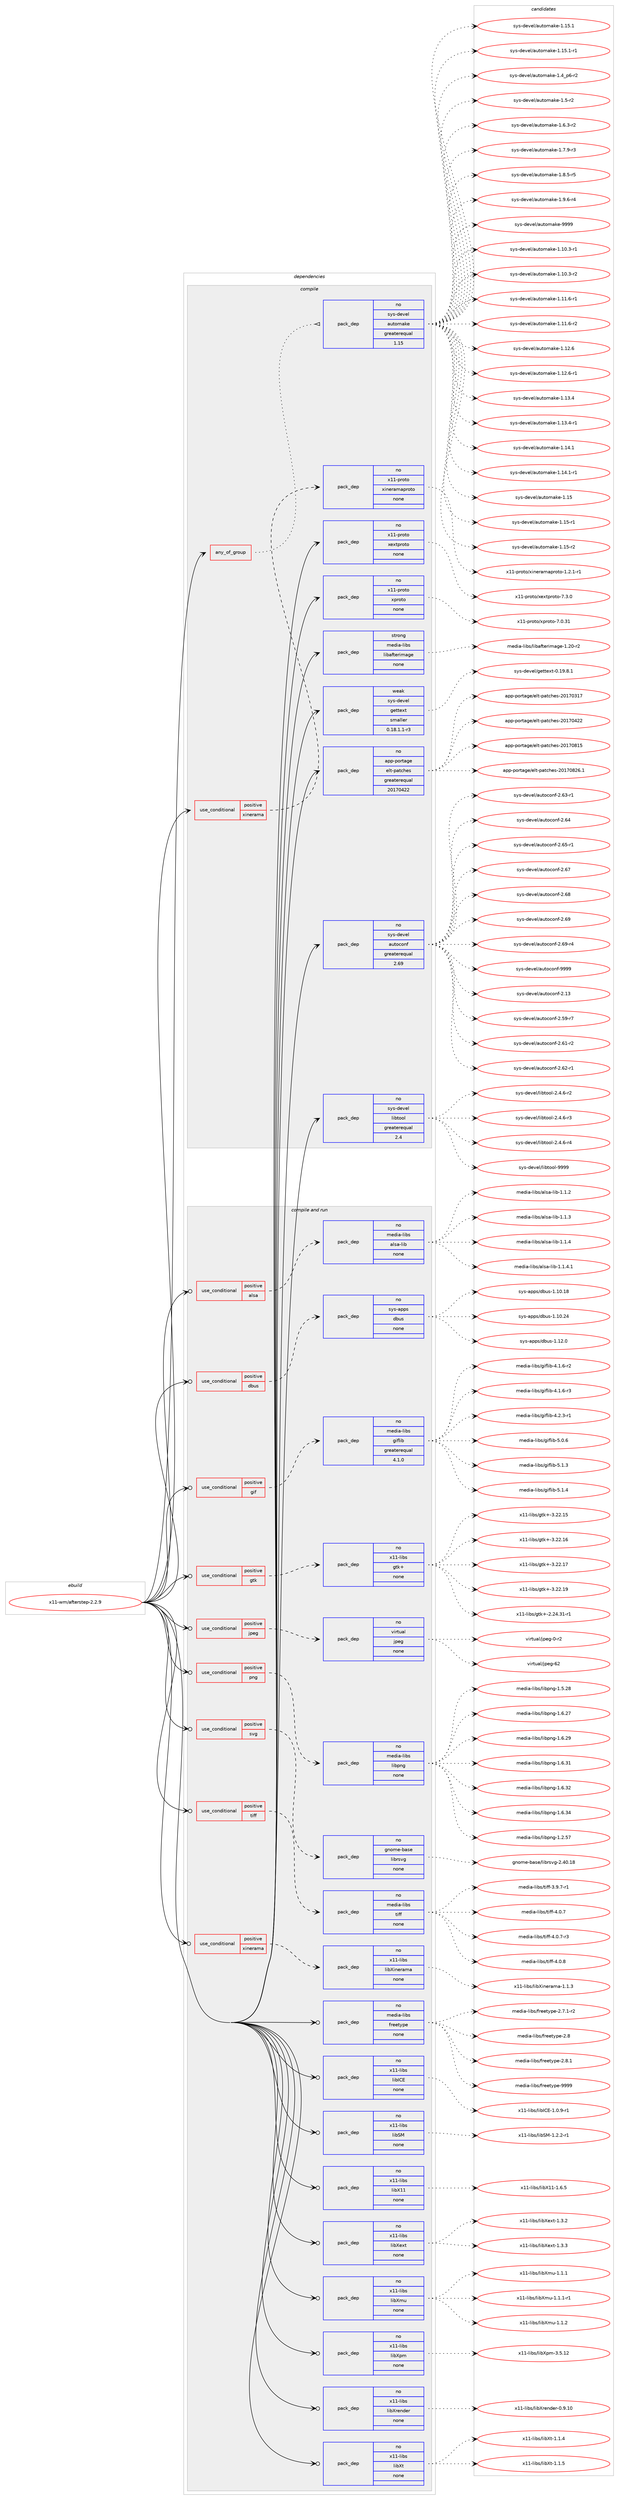 digraph prolog {

# *************
# Graph options
# *************

newrank=true;
concentrate=true;
compound=true;
graph [rankdir=LR,fontname=Helvetica,fontsize=10,ranksep=1.5];#, ranksep=2.5, nodesep=0.2];
edge  [arrowhead=vee];
node  [fontname=Helvetica,fontsize=10];

# **********
# The ebuild
# **********

subgraph cluster_leftcol {
color=gray;
rank=same;
label=<<i>ebuild</i>>;
id [label="x11-wm/afterstep-2.2.9", color=red, width=4, href="../x11-wm/afterstep-2.2.9.svg"];
}

# ****************
# The dependencies
# ****************

subgraph cluster_midcol {
color=gray;
label=<<i>dependencies</i>>;
subgraph cluster_compile {
fillcolor="#eeeeee";
style=filled;
label=<<i>compile</i>>;
subgraph any9754 {
dependency531062 [label=<<TABLE BORDER="0" CELLBORDER="1" CELLSPACING="0" CELLPADDING="4"><TR><TD CELLPADDING="10">any_of_group</TD></TR></TABLE>>, shape=none, color=red];subgraph pack397017 {
dependency531063 [label=<<TABLE BORDER="0" CELLBORDER="1" CELLSPACING="0" CELLPADDING="4" WIDTH="220"><TR><TD ROWSPAN="6" CELLPADDING="30">pack_dep</TD></TR><TR><TD WIDTH="110">no</TD></TR><TR><TD>sys-devel</TD></TR><TR><TD>automake</TD></TR><TR><TD>greaterequal</TD></TR><TR><TD>1.15</TD></TR></TABLE>>, shape=none, color=blue];
}
dependency531062:e -> dependency531063:w [weight=20,style="dotted",arrowhead="oinv"];
}
id:e -> dependency531062:w [weight=20,style="solid",arrowhead="vee"];
subgraph cond123938 {
dependency531064 [label=<<TABLE BORDER="0" CELLBORDER="1" CELLSPACING="0" CELLPADDING="4"><TR><TD ROWSPAN="3" CELLPADDING="10">use_conditional</TD></TR><TR><TD>positive</TD></TR><TR><TD>xinerama</TD></TR></TABLE>>, shape=none, color=red];
subgraph pack397018 {
dependency531065 [label=<<TABLE BORDER="0" CELLBORDER="1" CELLSPACING="0" CELLPADDING="4" WIDTH="220"><TR><TD ROWSPAN="6" CELLPADDING="30">pack_dep</TD></TR><TR><TD WIDTH="110">no</TD></TR><TR><TD>x11-proto</TD></TR><TR><TD>xineramaproto</TD></TR><TR><TD>none</TD></TR><TR><TD></TD></TR></TABLE>>, shape=none, color=blue];
}
dependency531064:e -> dependency531065:w [weight=20,style="dashed",arrowhead="vee"];
}
id:e -> dependency531064:w [weight=20,style="solid",arrowhead="vee"];
subgraph pack397019 {
dependency531066 [label=<<TABLE BORDER="0" CELLBORDER="1" CELLSPACING="0" CELLPADDING="4" WIDTH="220"><TR><TD ROWSPAN="6" CELLPADDING="30">pack_dep</TD></TR><TR><TD WIDTH="110">no</TD></TR><TR><TD>app-portage</TD></TR><TR><TD>elt-patches</TD></TR><TR><TD>greaterequal</TD></TR><TR><TD>20170422</TD></TR></TABLE>>, shape=none, color=blue];
}
id:e -> dependency531066:w [weight=20,style="solid",arrowhead="vee"];
subgraph pack397020 {
dependency531067 [label=<<TABLE BORDER="0" CELLBORDER="1" CELLSPACING="0" CELLPADDING="4" WIDTH="220"><TR><TD ROWSPAN="6" CELLPADDING="30">pack_dep</TD></TR><TR><TD WIDTH="110">no</TD></TR><TR><TD>sys-devel</TD></TR><TR><TD>autoconf</TD></TR><TR><TD>greaterequal</TD></TR><TR><TD>2.69</TD></TR></TABLE>>, shape=none, color=blue];
}
id:e -> dependency531067:w [weight=20,style="solid",arrowhead="vee"];
subgraph pack397021 {
dependency531068 [label=<<TABLE BORDER="0" CELLBORDER="1" CELLSPACING="0" CELLPADDING="4" WIDTH="220"><TR><TD ROWSPAN="6" CELLPADDING="30">pack_dep</TD></TR><TR><TD WIDTH="110">no</TD></TR><TR><TD>sys-devel</TD></TR><TR><TD>libtool</TD></TR><TR><TD>greaterequal</TD></TR><TR><TD>2.4</TD></TR></TABLE>>, shape=none, color=blue];
}
id:e -> dependency531068:w [weight=20,style="solid",arrowhead="vee"];
subgraph pack397022 {
dependency531069 [label=<<TABLE BORDER="0" CELLBORDER="1" CELLSPACING="0" CELLPADDING="4" WIDTH="220"><TR><TD ROWSPAN="6" CELLPADDING="30">pack_dep</TD></TR><TR><TD WIDTH="110">no</TD></TR><TR><TD>x11-proto</TD></TR><TR><TD>xextproto</TD></TR><TR><TD>none</TD></TR><TR><TD></TD></TR></TABLE>>, shape=none, color=blue];
}
id:e -> dependency531069:w [weight=20,style="solid",arrowhead="vee"];
subgraph pack397023 {
dependency531070 [label=<<TABLE BORDER="0" CELLBORDER="1" CELLSPACING="0" CELLPADDING="4" WIDTH="220"><TR><TD ROWSPAN="6" CELLPADDING="30">pack_dep</TD></TR><TR><TD WIDTH="110">no</TD></TR><TR><TD>x11-proto</TD></TR><TR><TD>xproto</TD></TR><TR><TD>none</TD></TR><TR><TD></TD></TR></TABLE>>, shape=none, color=blue];
}
id:e -> dependency531070:w [weight=20,style="solid",arrowhead="vee"];
subgraph pack397024 {
dependency531071 [label=<<TABLE BORDER="0" CELLBORDER="1" CELLSPACING="0" CELLPADDING="4" WIDTH="220"><TR><TD ROWSPAN="6" CELLPADDING="30">pack_dep</TD></TR><TR><TD WIDTH="110">strong</TD></TR><TR><TD>media-libs</TD></TR><TR><TD>libafterimage</TD></TR><TR><TD>none</TD></TR><TR><TD></TD></TR></TABLE>>, shape=none, color=blue];
}
id:e -> dependency531071:w [weight=20,style="solid",arrowhead="vee"];
subgraph pack397025 {
dependency531072 [label=<<TABLE BORDER="0" CELLBORDER="1" CELLSPACING="0" CELLPADDING="4" WIDTH="220"><TR><TD ROWSPAN="6" CELLPADDING="30">pack_dep</TD></TR><TR><TD WIDTH="110">weak</TD></TR><TR><TD>sys-devel</TD></TR><TR><TD>gettext</TD></TR><TR><TD>smaller</TD></TR><TR><TD>0.18.1.1-r3</TD></TR></TABLE>>, shape=none, color=blue];
}
id:e -> dependency531072:w [weight=20,style="solid",arrowhead="vee"];
}
subgraph cluster_compileandrun {
fillcolor="#eeeeee";
style=filled;
label=<<i>compile and run</i>>;
subgraph cond123939 {
dependency531073 [label=<<TABLE BORDER="0" CELLBORDER="1" CELLSPACING="0" CELLPADDING="4"><TR><TD ROWSPAN="3" CELLPADDING="10">use_conditional</TD></TR><TR><TD>positive</TD></TR><TR><TD>alsa</TD></TR></TABLE>>, shape=none, color=red];
subgraph pack397026 {
dependency531074 [label=<<TABLE BORDER="0" CELLBORDER="1" CELLSPACING="0" CELLPADDING="4" WIDTH="220"><TR><TD ROWSPAN="6" CELLPADDING="30">pack_dep</TD></TR><TR><TD WIDTH="110">no</TD></TR><TR><TD>media-libs</TD></TR><TR><TD>alsa-lib</TD></TR><TR><TD>none</TD></TR><TR><TD></TD></TR></TABLE>>, shape=none, color=blue];
}
dependency531073:e -> dependency531074:w [weight=20,style="dashed",arrowhead="vee"];
}
id:e -> dependency531073:w [weight=20,style="solid",arrowhead="odotvee"];
subgraph cond123940 {
dependency531075 [label=<<TABLE BORDER="0" CELLBORDER="1" CELLSPACING="0" CELLPADDING="4"><TR><TD ROWSPAN="3" CELLPADDING="10">use_conditional</TD></TR><TR><TD>positive</TD></TR><TR><TD>dbus</TD></TR></TABLE>>, shape=none, color=red];
subgraph pack397027 {
dependency531076 [label=<<TABLE BORDER="0" CELLBORDER="1" CELLSPACING="0" CELLPADDING="4" WIDTH="220"><TR><TD ROWSPAN="6" CELLPADDING="30">pack_dep</TD></TR><TR><TD WIDTH="110">no</TD></TR><TR><TD>sys-apps</TD></TR><TR><TD>dbus</TD></TR><TR><TD>none</TD></TR><TR><TD></TD></TR></TABLE>>, shape=none, color=blue];
}
dependency531075:e -> dependency531076:w [weight=20,style="dashed",arrowhead="vee"];
}
id:e -> dependency531075:w [weight=20,style="solid",arrowhead="odotvee"];
subgraph cond123941 {
dependency531077 [label=<<TABLE BORDER="0" CELLBORDER="1" CELLSPACING="0" CELLPADDING="4"><TR><TD ROWSPAN="3" CELLPADDING="10">use_conditional</TD></TR><TR><TD>positive</TD></TR><TR><TD>gif</TD></TR></TABLE>>, shape=none, color=red];
subgraph pack397028 {
dependency531078 [label=<<TABLE BORDER="0" CELLBORDER="1" CELLSPACING="0" CELLPADDING="4" WIDTH="220"><TR><TD ROWSPAN="6" CELLPADDING="30">pack_dep</TD></TR><TR><TD WIDTH="110">no</TD></TR><TR><TD>media-libs</TD></TR><TR><TD>giflib</TD></TR><TR><TD>greaterequal</TD></TR><TR><TD>4.1.0</TD></TR></TABLE>>, shape=none, color=blue];
}
dependency531077:e -> dependency531078:w [weight=20,style="dashed",arrowhead="vee"];
}
id:e -> dependency531077:w [weight=20,style="solid",arrowhead="odotvee"];
subgraph cond123942 {
dependency531079 [label=<<TABLE BORDER="0" CELLBORDER="1" CELLSPACING="0" CELLPADDING="4"><TR><TD ROWSPAN="3" CELLPADDING="10">use_conditional</TD></TR><TR><TD>positive</TD></TR><TR><TD>gtk</TD></TR></TABLE>>, shape=none, color=red];
subgraph pack397029 {
dependency531080 [label=<<TABLE BORDER="0" CELLBORDER="1" CELLSPACING="0" CELLPADDING="4" WIDTH="220"><TR><TD ROWSPAN="6" CELLPADDING="30">pack_dep</TD></TR><TR><TD WIDTH="110">no</TD></TR><TR><TD>x11-libs</TD></TR><TR><TD>gtk+</TD></TR><TR><TD>none</TD></TR><TR><TD></TD></TR></TABLE>>, shape=none, color=blue];
}
dependency531079:e -> dependency531080:w [weight=20,style="dashed",arrowhead="vee"];
}
id:e -> dependency531079:w [weight=20,style="solid",arrowhead="odotvee"];
subgraph cond123943 {
dependency531081 [label=<<TABLE BORDER="0" CELLBORDER="1" CELLSPACING="0" CELLPADDING="4"><TR><TD ROWSPAN="3" CELLPADDING="10">use_conditional</TD></TR><TR><TD>positive</TD></TR><TR><TD>jpeg</TD></TR></TABLE>>, shape=none, color=red];
subgraph pack397030 {
dependency531082 [label=<<TABLE BORDER="0" CELLBORDER="1" CELLSPACING="0" CELLPADDING="4" WIDTH="220"><TR><TD ROWSPAN="6" CELLPADDING="30">pack_dep</TD></TR><TR><TD WIDTH="110">no</TD></TR><TR><TD>virtual</TD></TR><TR><TD>jpeg</TD></TR><TR><TD>none</TD></TR><TR><TD></TD></TR></TABLE>>, shape=none, color=blue];
}
dependency531081:e -> dependency531082:w [weight=20,style="dashed",arrowhead="vee"];
}
id:e -> dependency531081:w [weight=20,style="solid",arrowhead="odotvee"];
subgraph cond123944 {
dependency531083 [label=<<TABLE BORDER="0" CELLBORDER="1" CELLSPACING="0" CELLPADDING="4"><TR><TD ROWSPAN="3" CELLPADDING="10">use_conditional</TD></TR><TR><TD>positive</TD></TR><TR><TD>png</TD></TR></TABLE>>, shape=none, color=red];
subgraph pack397031 {
dependency531084 [label=<<TABLE BORDER="0" CELLBORDER="1" CELLSPACING="0" CELLPADDING="4" WIDTH="220"><TR><TD ROWSPAN="6" CELLPADDING="30">pack_dep</TD></TR><TR><TD WIDTH="110">no</TD></TR><TR><TD>media-libs</TD></TR><TR><TD>libpng</TD></TR><TR><TD>none</TD></TR><TR><TD></TD></TR></TABLE>>, shape=none, color=blue];
}
dependency531083:e -> dependency531084:w [weight=20,style="dashed",arrowhead="vee"];
}
id:e -> dependency531083:w [weight=20,style="solid",arrowhead="odotvee"];
subgraph cond123945 {
dependency531085 [label=<<TABLE BORDER="0" CELLBORDER="1" CELLSPACING="0" CELLPADDING="4"><TR><TD ROWSPAN="3" CELLPADDING="10">use_conditional</TD></TR><TR><TD>positive</TD></TR><TR><TD>svg</TD></TR></TABLE>>, shape=none, color=red];
subgraph pack397032 {
dependency531086 [label=<<TABLE BORDER="0" CELLBORDER="1" CELLSPACING="0" CELLPADDING="4" WIDTH="220"><TR><TD ROWSPAN="6" CELLPADDING="30">pack_dep</TD></TR><TR><TD WIDTH="110">no</TD></TR><TR><TD>gnome-base</TD></TR><TR><TD>librsvg</TD></TR><TR><TD>none</TD></TR><TR><TD></TD></TR></TABLE>>, shape=none, color=blue];
}
dependency531085:e -> dependency531086:w [weight=20,style="dashed",arrowhead="vee"];
}
id:e -> dependency531085:w [weight=20,style="solid",arrowhead="odotvee"];
subgraph cond123946 {
dependency531087 [label=<<TABLE BORDER="0" CELLBORDER="1" CELLSPACING="0" CELLPADDING="4"><TR><TD ROWSPAN="3" CELLPADDING="10">use_conditional</TD></TR><TR><TD>positive</TD></TR><TR><TD>tiff</TD></TR></TABLE>>, shape=none, color=red];
subgraph pack397033 {
dependency531088 [label=<<TABLE BORDER="0" CELLBORDER="1" CELLSPACING="0" CELLPADDING="4" WIDTH="220"><TR><TD ROWSPAN="6" CELLPADDING="30">pack_dep</TD></TR><TR><TD WIDTH="110">no</TD></TR><TR><TD>media-libs</TD></TR><TR><TD>tiff</TD></TR><TR><TD>none</TD></TR><TR><TD></TD></TR></TABLE>>, shape=none, color=blue];
}
dependency531087:e -> dependency531088:w [weight=20,style="dashed",arrowhead="vee"];
}
id:e -> dependency531087:w [weight=20,style="solid",arrowhead="odotvee"];
subgraph cond123947 {
dependency531089 [label=<<TABLE BORDER="0" CELLBORDER="1" CELLSPACING="0" CELLPADDING="4"><TR><TD ROWSPAN="3" CELLPADDING="10">use_conditional</TD></TR><TR><TD>positive</TD></TR><TR><TD>xinerama</TD></TR></TABLE>>, shape=none, color=red];
subgraph pack397034 {
dependency531090 [label=<<TABLE BORDER="0" CELLBORDER="1" CELLSPACING="0" CELLPADDING="4" WIDTH="220"><TR><TD ROWSPAN="6" CELLPADDING="30">pack_dep</TD></TR><TR><TD WIDTH="110">no</TD></TR><TR><TD>x11-libs</TD></TR><TR><TD>libXinerama</TD></TR><TR><TD>none</TD></TR><TR><TD></TD></TR></TABLE>>, shape=none, color=blue];
}
dependency531089:e -> dependency531090:w [weight=20,style="dashed",arrowhead="vee"];
}
id:e -> dependency531089:w [weight=20,style="solid",arrowhead="odotvee"];
subgraph pack397035 {
dependency531091 [label=<<TABLE BORDER="0" CELLBORDER="1" CELLSPACING="0" CELLPADDING="4" WIDTH="220"><TR><TD ROWSPAN="6" CELLPADDING="30">pack_dep</TD></TR><TR><TD WIDTH="110">no</TD></TR><TR><TD>media-libs</TD></TR><TR><TD>freetype</TD></TR><TR><TD>none</TD></TR><TR><TD></TD></TR></TABLE>>, shape=none, color=blue];
}
id:e -> dependency531091:w [weight=20,style="solid",arrowhead="odotvee"];
subgraph pack397036 {
dependency531092 [label=<<TABLE BORDER="0" CELLBORDER="1" CELLSPACING="0" CELLPADDING="4" WIDTH="220"><TR><TD ROWSPAN="6" CELLPADDING="30">pack_dep</TD></TR><TR><TD WIDTH="110">no</TD></TR><TR><TD>x11-libs</TD></TR><TR><TD>libICE</TD></TR><TR><TD>none</TD></TR><TR><TD></TD></TR></TABLE>>, shape=none, color=blue];
}
id:e -> dependency531092:w [weight=20,style="solid",arrowhead="odotvee"];
subgraph pack397037 {
dependency531093 [label=<<TABLE BORDER="0" CELLBORDER="1" CELLSPACING="0" CELLPADDING="4" WIDTH="220"><TR><TD ROWSPAN="6" CELLPADDING="30">pack_dep</TD></TR><TR><TD WIDTH="110">no</TD></TR><TR><TD>x11-libs</TD></TR><TR><TD>libSM</TD></TR><TR><TD>none</TD></TR><TR><TD></TD></TR></TABLE>>, shape=none, color=blue];
}
id:e -> dependency531093:w [weight=20,style="solid",arrowhead="odotvee"];
subgraph pack397038 {
dependency531094 [label=<<TABLE BORDER="0" CELLBORDER="1" CELLSPACING="0" CELLPADDING="4" WIDTH="220"><TR><TD ROWSPAN="6" CELLPADDING="30">pack_dep</TD></TR><TR><TD WIDTH="110">no</TD></TR><TR><TD>x11-libs</TD></TR><TR><TD>libX11</TD></TR><TR><TD>none</TD></TR><TR><TD></TD></TR></TABLE>>, shape=none, color=blue];
}
id:e -> dependency531094:w [weight=20,style="solid",arrowhead="odotvee"];
subgraph pack397039 {
dependency531095 [label=<<TABLE BORDER="0" CELLBORDER="1" CELLSPACING="0" CELLPADDING="4" WIDTH="220"><TR><TD ROWSPAN="6" CELLPADDING="30">pack_dep</TD></TR><TR><TD WIDTH="110">no</TD></TR><TR><TD>x11-libs</TD></TR><TR><TD>libXext</TD></TR><TR><TD>none</TD></TR><TR><TD></TD></TR></TABLE>>, shape=none, color=blue];
}
id:e -> dependency531095:w [weight=20,style="solid",arrowhead="odotvee"];
subgraph pack397040 {
dependency531096 [label=<<TABLE BORDER="0" CELLBORDER="1" CELLSPACING="0" CELLPADDING="4" WIDTH="220"><TR><TD ROWSPAN="6" CELLPADDING="30">pack_dep</TD></TR><TR><TD WIDTH="110">no</TD></TR><TR><TD>x11-libs</TD></TR><TR><TD>libXmu</TD></TR><TR><TD>none</TD></TR><TR><TD></TD></TR></TABLE>>, shape=none, color=blue];
}
id:e -> dependency531096:w [weight=20,style="solid",arrowhead="odotvee"];
subgraph pack397041 {
dependency531097 [label=<<TABLE BORDER="0" CELLBORDER="1" CELLSPACING="0" CELLPADDING="4" WIDTH="220"><TR><TD ROWSPAN="6" CELLPADDING="30">pack_dep</TD></TR><TR><TD WIDTH="110">no</TD></TR><TR><TD>x11-libs</TD></TR><TR><TD>libXpm</TD></TR><TR><TD>none</TD></TR><TR><TD></TD></TR></TABLE>>, shape=none, color=blue];
}
id:e -> dependency531097:w [weight=20,style="solid",arrowhead="odotvee"];
subgraph pack397042 {
dependency531098 [label=<<TABLE BORDER="0" CELLBORDER="1" CELLSPACING="0" CELLPADDING="4" WIDTH="220"><TR><TD ROWSPAN="6" CELLPADDING="30">pack_dep</TD></TR><TR><TD WIDTH="110">no</TD></TR><TR><TD>x11-libs</TD></TR><TR><TD>libXrender</TD></TR><TR><TD>none</TD></TR><TR><TD></TD></TR></TABLE>>, shape=none, color=blue];
}
id:e -> dependency531098:w [weight=20,style="solid",arrowhead="odotvee"];
subgraph pack397043 {
dependency531099 [label=<<TABLE BORDER="0" CELLBORDER="1" CELLSPACING="0" CELLPADDING="4" WIDTH="220"><TR><TD ROWSPAN="6" CELLPADDING="30">pack_dep</TD></TR><TR><TD WIDTH="110">no</TD></TR><TR><TD>x11-libs</TD></TR><TR><TD>libXt</TD></TR><TR><TD>none</TD></TR><TR><TD></TD></TR></TABLE>>, shape=none, color=blue];
}
id:e -> dependency531099:w [weight=20,style="solid",arrowhead="odotvee"];
}
subgraph cluster_run {
fillcolor="#eeeeee";
style=filled;
label=<<i>run</i>>;
}
}

# **************
# The candidates
# **************

subgraph cluster_choices {
rank=same;
color=gray;
label=<<i>candidates</i>>;

subgraph choice397017 {
color=black;
nodesep=1;
choice11512111545100101118101108479711711611110997107101454946494846514511449 [label="sys-devel/automake-1.10.3-r1", color=red, width=4,href="../sys-devel/automake-1.10.3-r1.svg"];
choice11512111545100101118101108479711711611110997107101454946494846514511450 [label="sys-devel/automake-1.10.3-r2", color=red, width=4,href="../sys-devel/automake-1.10.3-r2.svg"];
choice11512111545100101118101108479711711611110997107101454946494946544511449 [label="sys-devel/automake-1.11.6-r1", color=red, width=4,href="../sys-devel/automake-1.11.6-r1.svg"];
choice11512111545100101118101108479711711611110997107101454946494946544511450 [label="sys-devel/automake-1.11.6-r2", color=red, width=4,href="../sys-devel/automake-1.11.6-r2.svg"];
choice1151211154510010111810110847971171161111099710710145494649504654 [label="sys-devel/automake-1.12.6", color=red, width=4,href="../sys-devel/automake-1.12.6.svg"];
choice11512111545100101118101108479711711611110997107101454946495046544511449 [label="sys-devel/automake-1.12.6-r1", color=red, width=4,href="../sys-devel/automake-1.12.6-r1.svg"];
choice1151211154510010111810110847971171161111099710710145494649514652 [label="sys-devel/automake-1.13.4", color=red, width=4,href="../sys-devel/automake-1.13.4.svg"];
choice11512111545100101118101108479711711611110997107101454946495146524511449 [label="sys-devel/automake-1.13.4-r1", color=red, width=4,href="../sys-devel/automake-1.13.4-r1.svg"];
choice1151211154510010111810110847971171161111099710710145494649524649 [label="sys-devel/automake-1.14.1", color=red, width=4,href="../sys-devel/automake-1.14.1.svg"];
choice11512111545100101118101108479711711611110997107101454946495246494511449 [label="sys-devel/automake-1.14.1-r1", color=red, width=4,href="../sys-devel/automake-1.14.1-r1.svg"];
choice115121115451001011181011084797117116111109971071014549464953 [label="sys-devel/automake-1.15", color=red, width=4,href="../sys-devel/automake-1.15.svg"];
choice1151211154510010111810110847971171161111099710710145494649534511449 [label="sys-devel/automake-1.15-r1", color=red, width=4,href="../sys-devel/automake-1.15-r1.svg"];
choice1151211154510010111810110847971171161111099710710145494649534511450 [label="sys-devel/automake-1.15-r2", color=red, width=4,href="../sys-devel/automake-1.15-r2.svg"];
choice1151211154510010111810110847971171161111099710710145494649534649 [label="sys-devel/automake-1.15.1", color=red, width=4,href="../sys-devel/automake-1.15.1.svg"];
choice11512111545100101118101108479711711611110997107101454946495346494511449 [label="sys-devel/automake-1.15.1-r1", color=red, width=4,href="../sys-devel/automake-1.15.1-r1.svg"];
choice115121115451001011181011084797117116111109971071014549465295112544511450 [label="sys-devel/automake-1.4_p6-r2", color=red, width=4,href="../sys-devel/automake-1.4_p6-r2.svg"];
choice11512111545100101118101108479711711611110997107101454946534511450 [label="sys-devel/automake-1.5-r2", color=red, width=4,href="../sys-devel/automake-1.5-r2.svg"];
choice115121115451001011181011084797117116111109971071014549465446514511450 [label="sys-devel/automake-1.6.3-r2", color=red, width=4,href="../sys-devel/automake-1.6.3-r2.svg"];
choice115121115451001011181011084797117116111109971071014549465546574511451 [label="sys-devel/automake-1.7.9-r3", color=red, width=4,href="../sys-devel/automake-1.7.9-r3.svg"];
choice115121115451001011181011084797117116111109971071014549465646534511453 [label="sys-devel/automake-1.8.5-r5", color=red, width=4,href="../sys-devel/automake-1.8.5-r5.svg"];
choice115121115451001011181011084797117116111109971071014549465746544511452 [label="sys-devel/automake-1.9.6-r4", color=red, width=4,href="../sys-devel/automake-1.9.6-r4.svg"];
choice115121115451001011181011084797117116111109971071014557575757 [label="sys-devel/automake-9999", color=red, width=4,href="../sys-devel/automake-9999.svg"];
dependency531063:e -> choice11512111545100101118101108479711711611110997107101454946494846514511449:w [style=dotted,weight="100"];
dependency531063:e -> choice11512111545100101118101108479711711611110997107101454946494846514511450:w [style=dotted,weight="100"];
dependency531063:e -> choice11512111545100101118101108479711711611110997107101454946494946544511449:w [style=dotted,weight="100"];
dependency531063:e -> choice11512111545100101118101108479711711611110997107101454946494946544511450:w [style=dotted,weight="100"];
dependency531063:e -> choice1151211154510010111810110847971171161111099710710145494649504654:w [style=dotted,weight="100"];
dependency531063:e -> choice11512111545100101118101108479711711611110997107101454946495046544511449:w [style=dotted,weight="100"];
dependency531063:e -> choice1151211154510010111810110847971171161111099710710145494649514652:w [style=dotted,weight="100"];
dependency531063:e -> choice11512111545100101118101108479711711611110997107101454946495146524511449:w [style=dotted,weight="100"];
dependency531063:e -> choice1151211154510010111810110847971171161111099710710145494649524649:w [style=dotted,weight="100"];
dependency531063:e -> choice11512111545100101118101108479711711611110997107101454946495246494511449:w [style=dotted,weight="100"];
dependency531063:e -> choice115121115451001011181011084797117116111109971071014549464953:w [style=dotted,weight="100"];
dependency531063:e -> choice1151211154510010111810110847971171161111099710710145494649534511449:w [style=dotted,weight="100"];
dependency531063:e -> choice1151211154510010111810110847971171161111099710710145494649534511450:w [style=dotted,weight="100"];
dependency531063:e -> choice1151211154510010111810110847971171161111099710710145494649534649:w [style=dotted,weight="100"];
dependency531063:e -> choice11512111545100101118101108479711711611110997107101454946495346494511449:w [style=dotted,weight="100"];
dependency531063:e -> choice115121115451001011181011084797117116111109971071014549465295112544511450:w [style=dotted,weight="100"];
dependency531063:e -> choice11512111545100101118101108479711711611110997107101454946534511450:w [style=dotted,weight="100"];
dependency531063:e -> choice115121115451001011181011084797117116111109971071014549465446514511450:w [style=dotted,weight="100"];
dependency531063:e -> choice115121115451001011181011084797117116111109971071014549465546574511451:w [style=dotted,weight="100"];
dependency531063:e -> choice115121115451001011181011084797117116111109971071014549465646534511453:w [style=dotted,weight="100"];
dependency531063:e -> choice115121115451001011181011084797117116111109971071014549465746544511452:w [style=dotted,weight="100"];
dependency531063:e -> choice115121115451001011181011084797117116111109971071014557575757:w [style=dotted,weight="100"];
}
subgraph choice397018 {
color=black;
nodesep=1;
choice1204949451121141111161114712010511010111497109971121141111161114549465046494511449 [label="x11-proto/xineramaproto-1.2.1-r1", color=red, width=4,href="../x11-proto/xineramaproto-1.2.1-r1.svg"];
dependency531065:e -> choice1204949451121141111161114712010511010111497109971121141111161114549465046494511449:w [style=dotted,weight="100"];
}
subgraph choice397019 {
color=black;
nodesep=1;
choice97112112451121111141169710310147101108116451129711699104101115455048495548514955 [label="app-portage/elt-patches-20170317", color=red, width=4,href="../app-portage/elt-patches-20170317.svg"];
choice97112112451121111141169710310147101108116451129711699104101115455048495548525050 [label="app-portage/elt-patches-20170422", color=red, width=4,href="../app-portage/elt-patches-20170422.svg"];
choice97112112451121111141169710310147101108116451129711699104101115455048495548564953 [label="app-portage/elt-patches-20170815", color=red, width=4,href="../app-portage/elt-patches-20170815.svg"];
choice971121124511211111411697103101471011081164511297116991041011154550484955485650544649 [label="app-portage/elt-patches-20170826.1", color=red, width=4,href="../app-portage/elt-patches-20170826.1.svg"];
dependency531066:e -> choice97112112451121111141169710310147101108116451129711699104101115455048495548514955:w [style=dotted,weight="100"];
dependency531066:e -> choice97112112451121111141169710310147101108116451129711699104101115455048495548525050:w [style=dotted,weight="100"];
dependency531066:e -> choice97112112451121111141169710310147101108116451129711699104101115455048495548564953:w [style=dotted,weight="100"];
dependency531066:e -> choice971121124511211111411697103101471011081164511297116991041011154550484955485650544649:w [style=dotted,weight="100"];
}
subgraph choice397020 {
color=black;
nodesep=1;
choice115121115451001011181011084797117116111991111101024550464951 [label="sys-devel/autoconf-2.13", color=red, width=4,href="../sys-devel/autoconf-2.13.svg"];
choice1151211154510010111810110847971171161119911111010245504653574511455 [label="sys-devel/autoconf-2.59-r7", color=red, width=4,href="../sys-devel/autoconf-2.59-r7.svg"];
choice1151211154510010111810110847971171161119911111010245504654494511450 [label="sys-devel/autoconf-2.61-r2", color=red, width=4,href="../sys-devel/autoconf-2.61-r2.svg"];
choice1151211154510010111810110847971171161119911111010245504654504511449 [label="sys-devel/autoconf-2.62-r1", color=red, width=4,href="../sys-devel/autoconf-2.62-r1.svg"];
choice1151211154510010111810110847971171161119911111010245504654514511449 [label="sys-devel/autoconf-2.63-r1", color=red, width=4,href="../sys-devel/autoconf-2.63-r1.svg"];
choice115121115451001011181011084797117116111991111101024550465452 [label="sys-devel/autoconf-2.64", color=red, width=4,href="../sys-devel/autoconf-2.64.svg"];
choice1151211154510010111810110847971171161119911111010245504654534511449 [label="sys-devel/autoconf-2.65-r1", color=red, width=4,href="../sys-devel/autoconf-2.65-r1.svg"];
choice115121115451001011181011084797117116111991111101024550465455 [label="sys-devel/autoconf-2.67", color=red, width=4,href="../sys-devel/autoconf-2.67.svg"];
choice115121115451001011181011084797117116111991111101024550465456 [label="sys-devel/autoconf-2.68", color=red, width=4,href="../sys-devel/autoconf-2.68.svg"];
choice115121115451001011181011084797117116111991111101024550465457 [label="sys-devel/autoconf-2.69", color=red, width=4,href="../sys-devel/autoconf-2.69.svg"];
choice1151211154510010111810110847971171161119911111010245504654574511452 [label="sys-devel/autoconf-2.69-r4", color=red, width=4,href="../sys-devel/autoconf-2.69-r4.svg"];
choice115121115451001011181011084797117116111991111101024557575757 [label="sys-devel/autoconf-9999", color=red, width=4,href="../sys-devel/autoconf-9999.svg"];
dependency531067:e -> choice115121115451001011181011084797117116111991111101024550464951:w [style=dotted,weight="100"];
dependency531067:e -> choice1151211154510010111810110847971171161119911111010245504653574511455:w [style=dotted,weight="100"];
dependency531067:e -> choice1151211154510010111810110847971171161119911111010245504654494511450:w [style=dotted,weight="100"];
dependency531067:e -> choice1151211154510010111810110847971171161119911111010245504654504511449:w [style=dotted,weight="100"];
dependency531067:e -> choice1151211154510010111810110847971171161119911111010245504654514511449:w [style=dotted,weight="100"];
dependency531067:e -> choice115121115451001011181011084797117116111991111101024550465452:w [style=dotted,weight="100"];
dependency531067:e -> choice1151211154510010111810110847971171161119911111010245504654534511449:w [style=dotted,weight="100"];
dependency531067:e -> choice115121115451001011181011084797117116111991111101024550465455:w [style=dotted,weight="100"];
dependency531067:e -> choice115121115451001011181011084797117116111991111101024550465456:w [style=dotted,weight="100"];
dependency531067:e -> choice115121115451001011181011084797117116111991111101024550465457:w [style=dotted,weight="100"];
dependency531067:e -> choice1151211154510010111810110847971171161119911111010245504654574511452:w [style=dotted,weight="100"];
dependency531067:e -> choice115121115451001011181011084797117116111991111101024557575757:w [style=dotted,weight="100"];
}
subgraph choice397021 {
color=black;
nodesep=1;
choice1151211154510010111810110847108105981161111111084550465246544511450 [label="sys-devel/libtool-2.4.6-r2", color=red, width=4,href="../sys-devel/libtool-2.4.6-r2.svg"];
choice1151211154510010111810110847108105981161111111084550465246544511451 [label="sys-devel/libtool-2.4.6-r3", color=red, width=4,href="../sys-devel/libtool-2.4.6-r3.svg"];
choice1151211154510010111810110847108105981161111111084550465246544511452 [label="sys-devel/libtool-2.4.6-r4", color=red, width=4,href="../sys-devel/libtool-2.4.6-r4.svg"];
choice1151211154510010111810110847108105981161111111084557575757 [label="sys-devel/libtool-9999", color=red, width=4,href="../sys-devel/libtool-9999.svg"];
dependency531068:e -> choice1151211154510010111810110847108105981161111111084550465246544511450:w [style=dotted,weight="100"];
dependency531068:e -> choice1151211154510010111810110847108105981161111111084550465246544511451:w [style=dotted,weight="100"];
dependency531068:e -> choice1151211154510010111810110847108105981161111111084550465246544511452:w [style=dotted,weight="100"];
dependency531068:e -> choice1151211154510010111810110847108105981161111111084557575757:w [style=dotted,weight="100"];
}
subgraph choice397022 {
color=black;
nodesep=1;
choice12049494511211411111611147120101120116112114111116111455546514648 [label="x11-proto/xextproto-7.3.0", color=red, width=4,href="../x11-proto/xextproto-7.3.0.svg"];
dependency531069:e -> choice12049494511211411111611147120101120116112114111116111455546514648:w [style=dotted,weight="100"];
}
subgraph choice397023 {
color=black;
nodesep=1;
choice1204949451121141111161114712011211411111611145554648465149 [label="x11-proto/xproto-7.0.31", color=red, width=4,href="../x11-proto/xproto-7.0.31.svg"];
dependency531070:e -> choice1204949451121141111161114712011211411111611145554648465149:w [style=dotted,weight="100"];
}
subgraph choice397024 {
color=black;
nodesep=1;
choice1091011001059745108105981154710810598971021161011141051099710310145494650484511450 [label="media-libs/libafterimage-1.20-r2", color=red, width=4,href="../media-libs/libafterimage-1.20-r2.svg"];
dependency531071:e -> choice1091011001059745108105981154710810598971021161011141051099710310145494650484511450:w [style=dotted,weight="100"];
}
subgraph choice397025 {
color=black;
nodesep=1;
choice1151211154510010111810110847103101116116101120116454846495746564649 [label="sys-devel/gettext-0.19.8.1", color=red, width=4,href="../sys-devel/gettext-0.19.8.1.svg"];
dependency531072:e -> choice1151211154510010111810110847103101116116101120116454846495746564649:w [style=dotted,weight="100"];
}
subgraph choice397026 {
color=black;
nodesep=1;
choice1091011001059745108105981154797108115974510810598454946494650 [label="media-libs/alsa-lib-1.1.2", color=red, width=4,href="../media-libs/alsa-lib-1.1.2.svg"];
choice1091011001059745108105981154797108115974510810598454946494651 [label="media-libs/alsa-lib-1.1.3", color=red, width=4,href="../media-libs/alsa-lib-1.1.3.svg"];
choice1091011001059745108105981154797108115974510810598454946494652 [label="media-libs/alsa-lib-1.1.4", color=red, width=4,href="../media-libs/alsa-lib-1.1.4.svg"];
choice10910110010597451081059811547971081159745108105984549464946524649 [label="media-libs/alsa-lib-1.1.4.1", color=red, width=4,href="../media-libs/alsa-lib-1.1.4.1.svg"];
dependency531074:e -> choice1091011001059745108105981154797108115974510810598454946494650:w [style=dotted,weight="100"];
dependency531074:e -> choice1091011001059745108105981154797108115974510810598454946494651:w [style=dotted,weight="100"];
dependency531074:e -> choice1091011001059745108105981154797108115974510810598454946494652:w [style=dotted,weight="100"];
dependency531074:e -> choice10910110010597451081059811547971081159745108105984549464946524649:w [style=dotted,weight="100"];
}
subgraph choice397027 {
color=black;
nodesep=1;
choice115121115459711211211547100981171154549464948464956 [label="sys-apps/dbus-1.10.18", color=red, width=4,href="../sys-apps/dbus-1.10.18.svg"];
choice115121115459711211211547100981171154549464948465052 [label="sys-apps/dbus-1.10.24", color=red, width=4,href="../sys-apps/dbus-1.10.24.svg"];
choice1151211154597112112115471009811711545494649504648 [label="sys-apps/dbus-1.12.0", color=red, width=4,href="../sys-apps/dbus-1.12.0.svg"];
dependency531076:e -> choice115121115459711211211547100981171154549464948464956:w [style=dotted,weight="100"];
dependency531076:e -> choice115121115459711211211547100981171154549464948465052:w [style=dotted,weight="100"];
dependency531076:e -> choice1151211154597112112115471009811711545494649504648:w [style=dotted,weight="100"];
}
subgraph choice397028 {
color=black;
nodesep=1;
choice10910110010597451081059811547103105102108105984552464946544511450 [label="media-libs/giflib-4.1.6-r2", color=red, width=4,href="../media-libs/giflib-4.1.6-r2.svg"];
choice10910110010597451081059811547103105102108105984552464946544511451 [label="media-libs/giflib-4.1.6-r3", color=red, width=4,href="../media-libs/giflib-4.1.6-r3.svg"];
choice10910110010597451081059811547103105102108105984552465046514511449 [label="media-libs/giflib-4.2.3-r1", color=red, width=4,href="../media-libs/giflib-4.2.3-r1.svg"];
choice1091011001059745108105981154710310510210810598455346484654 [label="media-libs/giflib-5.0.6", color=red, width=4,href="../media-libs/giflib-5.0.6.svg"];
choice1091011001059745108105981154710310510210810598455346494651 [label="media-libs/giflib-5.1.3", color=red, width=4,href="../media-libs/giflib-5.1.3.svg"];
choice1091011001059745108105981154710310510210810598455346494652 [label="media-libs/giflib-5.1.4", color=red, width=4,href="../media-libs/giflib-5.1.4.svg"];
dependency531078:e -> choice10910110010597451081059811547103105102108105984552464946544511450:w [style=dotted,weight="100"];
dependency531078:e -> choice10910110010597451081059811547103105102108105984552464946544511451:w [style=dotted,weight="100"];
dependency531078:e -> choice10910110010597451081059811547103105102108105984552465046514511449:w [style=dotted,weight="100"];
dependency531078:e -> choice1091011001059745108105981154710310510210810598455346484654:w [style=dotted,weight="100"];
dependency531078:e -> choice1091011001059745108105981154710310510210810598455346494651:w [style=dotted,weight="100"];
dependency531078:e -> choice1091011001059745108105981154710310510210810598455346494652:w [style=dotted,weight="100"];
}
subgraph choice397029 {
color=black;
nodesep=1;
choice12049494510810598115471031161074345504650524651494511449 [label="x11-libs/gtk+-2.24.31-r1", color=red, width=4,href="../x11-libs/gtk+-2.24.31-r1.svg"];
choice1204949451081059811547103116107434551465050464953 [label="x11-libs/gtk+-3.22.15", color=red, width=4,href="../x11-libs/gtk+-3.22.15.svg"];
choice1204949451081059811547103116107434551465050464954 [label="x11-libs/gtk+-3.22.16", color=red, width=4,href="../x11-libs/gtk+-3.22.16.svg"];
choice1204949451081059811547103116107434551465050464955 [label="x11-libs/gtk+-3.22.17", color=red, width=4,href="../x11-libs/gtk+-3.22.17.svg"];
choice1204949451081059811547103116107434551465050464957 [label="x11-libs/gtk+-3.22.19", color=red, width=4,href="../x11-libs/gtk+-3.22.19.svg"];
dependency531080:e -> choice12049494510810598115471031161074345504650524651494511449:w [style=dotted,weight="100"];
dependency531080:e -> choice1204949451081059811547103116107434551465050464953:w [style=dotted,weight="100"];
dependency531080:e -> choice1204949451081059811547103116107434551465050464954:w [style=dotted,weight="100"];
dependency531080:e -> choice1204949451081059811547103116107434551465050464955:w [style=dotted,weight="100"];
dependency531080:e -> choice1204949451081059811547103116107434551465050464957:w [style=dotted,weight="100"];
}
subgraph choice397030 {
color=black;
nodesep=1;
choice118105114116117971084710611210110345484511450 [label="virtual/jpeg-0-r2", color=red, width=4,href="../virtual/jpeg-0-r2.svg"];
choice1181051141161179710847106112101103455450 [label="virtual/jpeg-62", color=red, width=4,href="../virtual/jpeg-62.svg"];
dependency531082:e -> choice118105114116117971084710611210110345484511450:w [style=dotted,weight="100"];
dependency531082:e -> choice1181051141161179710847106112101103455450:w [style=dotted,weight="100"];
}
subgraph choice397031 {
color=black;
nodesep=1;
choice109101100105974510810598115471081059811211010345494650465355 [label="media-libs/libpng-1.2.57", color=red, width=4,href="../media-libs/libpng-1.2.57.svg"];
choice109101100105974510810598115471081059811211010345494653465056 [label="media-libs/libpng-1.5.28", color=red, width=4,href="../media-libs/libpng-1.5.28.svg"];
choice109101100105974510810598115471081059811211010345494654465055 [label="media-libs/libpng-1.6.27", color=red, width=4,href="../media-libs/libpng-1.6.27.svg"];
choice109101100105974510810598115471081059811211010345494654465057 [label="media-libs/libpng-1.6.29", color=red, width=4,href="../media-libs/libpng-1.6.29.svg"];
choice109101100105974510810598115471081059811211010345494654465149 [label="media-libs/libpng-1.6.31", color=red, width=4,href="../media-libs/libpng-1.6.31.svg"];
choice109101100105974510810598115471081059811211010345494654465150 [label="media-libs/libpng-1.6.32", color=red, width=4,href="../media-libs/libpng-1.6.32.svg"];
choice109101100105974510810598115471081059811211010345494654465152 [label="media-libs/libpng-1.6.34", color=red, width=4,href="../media-libs/libpng-1.6.34.svg"];
dependency531084:e -> choice109101100105974510810598115471081059811211010345494650465355:w [style=dotted,weight="100"];
dependency531084:e -> choice109101100105974510810598115471081059811211010345494653465056:w [style=dotted,weight="100"];
dependency531084:e -> choice109101100105974510810598115471081059811211010345494654465055:w [style=dotted,weight="100"];
dependency531084:e -> choice109101100105974510810598115471081059811211010345494654465057:w [style=dotted,weight="100"];
dependency531084:e -> choice109101100105974510810598115471081059811211010345494654465149:w [style=dotted,weight="100"];
dependency531084:e -> choice109101100105974510810598115471081059811211010345494654465150:w [style=dotted,weight="100"];
dependency531084:e -> choice109101100105974510810598115471081059811211010345494654465152:w [style=dotted,weight="100"];
}
subgraph choice397032 {
color=black;
nodesep=1;
choice10311011110910145989711510147108105981141151181034550465248464956 [label="gnome-base/librsvg-2.40.18", color=red, width=4,href="../gnome-base/librsvg-2.40.18.svg"];
dependency531086:e -> choice10311011110910145989711510147108105981141151181034550465248464956:w [style=dotted,weight="100"];
}
subgraph choice397033 {
color=black;
nodesep=1;
choice109101100105974510810598115471161051021024551465746554511449 [label="media-libs/tiff-3.9.7-r1", color=red, width=4,href="../media-libs/tiff-3.9.7-r1.svg"];
choice10910110010597451081059811547116105102102455246484655 [label="media-libs/tiff-4.0.7", color=red, width=4,href="../media-libs/tiff-4.0.7.svg"];
choice109101100105974510810598115471161051021024552464846554511451 [label="media-libs/tiff-4.0.7-r3", color=red, width=4,href="../media-libs/tiff-4.0.7-r3.svg"];
choice10910110010597451081059811547116105102102455246484656 [label="media-libs/tiff-4.0.8", color=red, width=4,href="../media-libs/tiff-4.0.8.svg"];
dependency531088:e -> choice109101100105974510810598115471161051021024551465746554511449:w [style=dotted,weight="100"];
dependency531088:e -> choice10910110010597451081059811547116105102102455246484655:w [style=dotted,weight="100"];
dependency531088:e -> choice109101100105974510810598115471161051021024552464846554511451:w [style=dotted,weight="100"];
dependency531088:e -> choice10910110010597451081059811547116105102102455246484656:w [style=dotted,weight="100"];
}
subgraph choice397034 {
color=black;
nodesep=1;
choice120494945108105981154710810598881051101011149710997454946494651 [label="x11-libs/libXinerama-1.1.3", color=red, width=4,href="../x11-libs/libXinerama-1.1.3.svg"];
dependency531090:e -> choice120494945108105981154710810598881051101011149710997454946494651:w [style=dotted,weight="100"];
}
subgraph choice397035 {
color=black;
nodesep=1;
choice109101100105974510810598115471021141011011161211121014550465546494511450 [label="media-libs/freetype-2.7.1-r2", color=red, width=4,href="../media-libs/freetype-2.7.1-r2.svg"];
choice1091011001059745108105981154710211410110111612111210145504656 [label="media-libs/freetype-2.8", color=red, width=4,href="../media-libs/freetype-2.8.svg"];
choice10910110010597451081059811547102114101101116121112101455046564649 [label="media-libs/freetype-2.8.1", color=red, width=4,href="../media-libs/freetype-2.8.1.svg"];
choice109101100105974510810598115471021141011011161211121014557575757 [label="media-libs/freetype-9999", color=red, width=4,href="../media-libs/freetype-9999.svg"];
dependency531091:e -> choice109101100105974510810598115471021141011011161211121014550465546494511450:w [style=dotted,weight="100"];
dependency531091:e -> choice1091011001059745108105981154710211410110111612111210145504656:w [style=dotted,weight="100"];
dependency531091:e -> choice10910110010597451081059811547102114101101116121112101455046564649:w [style=dotted,weight="100"];
dependency531091:e -> choice109101100105974510810598115471021141011011161211121014557575757:w [style=dotted,weight="100"];
}
subgraph choice397036 {
color=black;
nodesep=1;
choice1204949451081059811547108105987367694549464846574511449 [label="x11-libs/libICE-1.0.9-r1", color=red, width=4,href="../x11-libs/libICE-1.0.9-r1.svg"];
dependency531092:e -> choice1204949451081059811547108105987367694549464846574511449:w [style=dotted,weight="100"];
}
subgraph choice397037 {
color=black;
nodesep=1;
choice12049494510810598115471081059883774549465046504511449 [label="x11-libs/libSM-1.2.2-r1", color=red, width=4,href="../x11-libs/libSM-1.2.2-r1.svg"];
dependency531093:e -> choice12049494510810598115471081059883774549465046504511449:w [style=dotted,weight="100"];
}
subgraph choice397038 {
color=black;
nodesep=1;
choice120494945108105981154710810598884949454946544653 [label="x11-libs/libX11-1.6.5", color=red, width=4,href="../x11-libs/libX11-1.6.5.svg"];
dependency531094:e -> choice120494945108105981154710810598884949454946544653:w [style=dotted,weight="100"];
}
subgraph choice397039 {
color=black;
nodesep=1;
choice12049494510810598115471081059888101120116454946514650 [label="x11-libs/libXext-1.3.2", color=red, width=4,href="../x11-libs/libXext-1.3.2.svg"];
choice12049494510810598115471081059888101120116454946514651 [label="x11-libs/libXext-1.3.3", color=red, width=4,href="../x11-libs/libXext-1.3.3.svg"];
dependency531095:e -> choice12049494510810598115471081059888101120116454946514650:w [style=dotted,weight="100"];
dependency531095:e -> choice12049494510810598115471081059888101120116454946514651:w [style=dotted,weight="100"];
}
subgraph choice397040 {
color=black;
nodesep=1;
choice12049494510810598115471081059888109117454946494649 [label="x11-libs/libXmu-1.1.1", color=red, width=4,href="../x11-libs/libXmu-1.1.1.svg"];
choice120494945108105981154710810598881091174549464946494511449 [label="x11-libs/libXmu-1.1.1-r1", color=red, width=4,href="../x11-libs/libXmu-1.1.1-r1.svg"];
choice12049494510810598115471081059888109117454946494650 [label="x11-libs/libXmu-1.1.2", color=red, width=4,href="../x11-libs/libXmu-1.1.2.svg"];
dependency531096:e -> choice12049494510810598115471081059888109117454946494649:w [style=dotted,weight="100"];
dependency531096:e -> choice120494945108105981154710810598881091174549464946494511449:w [style=dotted,weight="100"];
dependency531096:e -> choice12049494510810598115471081059888109117454946494650:w [style=dotted,weight="100"];
}
subgraph choice397041 {
color=black;
nodesep=1;
choice1204949451081059811547108105988811210945514653464950 [label="x11-libs/libXpm-3.5.12", color=red, width=4,href="../x11-libs/libXpm-3.5.12.svg"];
dependency531097:e -> choice1204949451081059811547108105988811210945514653464950:w [style=dotted,weight="100"];
}
subgraph choice397042 {
color=black;
nodesep=1;
choice1204949451081059811547108105988811410111010010111445484657464948 [label="x11-libs/libXrender-0.9.10", color=red, width=4,href="../x11-libs/libXrender-0.9.10.svg"];
dependency531098:e -> choice1204949451081059811547108105988811410111010010111445484657464948:w [style=dotted,weight="100"];
}
subgraph choice397043 {
color=black;
nodesep=1;
choice12049494510810598115471081059888116454946494652 [label="x11-libs/libXt-1.1.4", color=red, width=4,href="../x11-libs/libXt-1.1.4.svg"];
choice12049494510810598115471081059888116454946494653 [label="x11-libs/libXt-1.1.5", color=red, width=4,href="../x11-libs/libXt-1.1.5.svg"];
dependency531099:e -> choice12049494510810598115471081059888116454946494652:w [style=dotted,weight="100"];
dependency531099:e -> choice12049494510810598115471081059888116454946494653:w [style=dotted,weight="100"];
}
}

}
